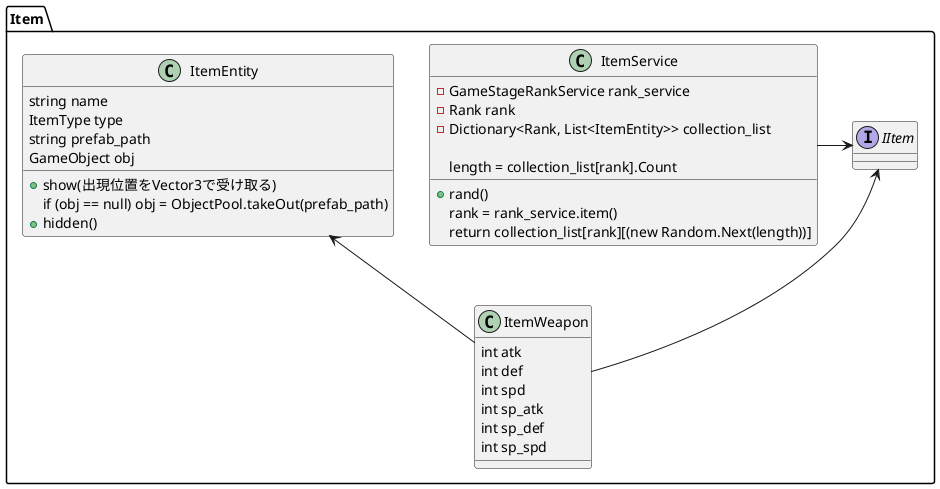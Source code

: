 @startuml

namespace Item {

    interface IItem {
    }

    class ItemService {
        -GameStageRankService rank_service
        -Rank rank
        -Dictionary<Rank, List<ItemEntity>> collection_list

        +rand()
            rank = rank_service.item()
            length = collection_list[rank].Count
            return collection_list[rank][(new Random.Next(length))]
    }

    class ItemWeapon {
        int atk
        int def
        int spd
        int sp_atk
        int sp_def
        int sp_spd
    }

    class ItemEntity {
        string name
        ItemType type
        string prefab_path
        GameObject obj

        +show(出現位置をVector3で受け取る)
            if (obj == null) obj = ObjectPool.takeOut(prefab_path)
        +hidden()
    }

    ItemService -> IItem
    ItemWeapon -up-> IItem
    ItemWeapon -up-> ItemEntity

}

@enduml
